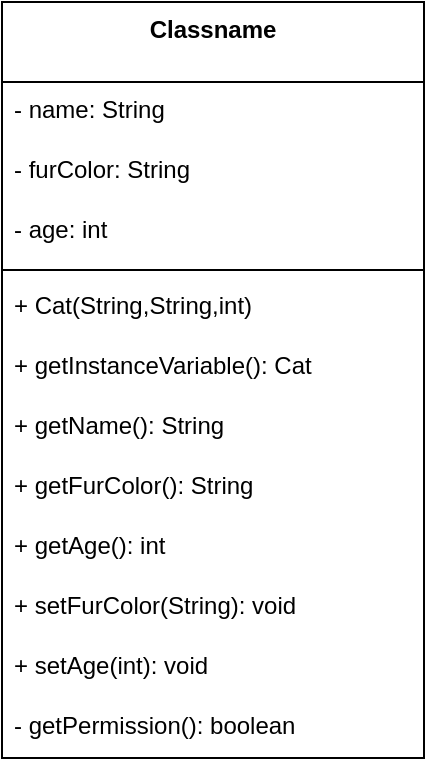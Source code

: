 <mxfile>
    <diagram id="xO46mwVGOgDnRbaEMDxw" name="Cat">
        <mxGraphModel dx="559" dy="537" grid="1" gridSize="10" guides="1" tooltips="1" connect="1" arrows="1" fold="1" page="1" pageScale="1" pageWidth="827" pageHeight="1169" math="0" shadow="0">
            <root>
                <mxCell id="0"/>
                <mxCell id="1" parent="0"/>
                <mxCell id="3" value="Classname" style="swimlane;fontStyle=1;align=center;verticalAlign=top;childLayout=stackLayout;horizontal=1;startSize=40;horizontalStack=0;resizeParent=1;resizeParentMax=0;resizeLast=0;collapsible=1;marginBottom=0;shadow=0;" parent="1" vertex="1">
                    <mxGeometry x="308" y="50" width="211" height="378" as="geometry">
                        <mxRectangle x="308" y="40" width="100" height="40" as="alternateBounds"/>
                    </mxGeometry>
                </mxCell>
                <mxCell id="7" value="- name: String" style="text;strokeColor=none;fillColor=none;align=left;verticalAlign=top;spacingLeft=4;spacingRight=4;overflow=hidden;rotatable=0;points=[[0,0.5],[1,0.5]];portConstraint=eastwest;" vertex="1" parent="3">
                    <mxGeometry y="40" width="211" height="30" as="geometry"/>
                </mxCell>
                <mxCell id="4" value="- furColor: String" style="text;strokeColor=none;fillColor=none;align=left;verticalAlign=top;spacingLeft=4;spacingRight=4;overflow=hidden;rotatable=0;points=[[0,0.5],[1,0.5]];portConstraint=eastwest;" parent="3" vertex="1">
                    <mxGeometry y="70" width="211" height="30" as="geometry"/>
                </mxCell>
                <mxCell id="8" value="- age: int" style="text;strokeColor=none;fillColor=none;align=left;verticalAlign=top;spacingLeft=4;spacingRight=4;overflow=hidden;rotatable=0;points=[[0,0.5],[1,0.5]];portConstraint=eastwest;" vertex="1" parent="3">
                    <mxGeometry y="100" width="211" height="30" as="geometry"/>
                </mxCell>
                <mxCell id="5" value="" style="line;strokeWidth=1;fillColor=none;align=left;verticalAlign=middle;spacingTop=-1;spacingLeft=3;spacingRight=3;rotatable=0;labelPosition=right;points=[];portConstraint=eastwest;strokeColor=inherit;" parent="3" vertex="1">
                    <mxGeometry y="130" width="211" height="8" as="geometry"/>
                </mxCell>
                <mxCell id="6" value="+ Cat(String,String,int)" style="text;strokeColor=none;fillColor=none;align=left;verticalAlign=top;spacingLeft=4;spacingRight=4;overflow=hidden;rotatable=0;points=[[0,0.5],[1,0.5]];portConstraint=eastwest;" parent="3" vertex="1">
                    <mxGeometry y="138" width="211" height="30" as="geometry"/>
                </mxCell>
                <mxCell id="9" value="+ getInstanceVariable(): Cat" style="text;strokeColor=none;fillColor=none;align=left;verticalAlign=top;spacingLeft=4;spacingRight=4;overflow=hidden;rotatable=0;points=[[0,0.5],[1,0.5]];portConstraint=eastwest;" vertex="1" parent="3">
                    <mxGeometry y="168" width="211" height="30" as="geometry"/>
                </mxCell>
                <mxCell id="10" value="+ getName(): String" style="text;strokeColor=none;fillColor=none;align=left;verticalAlign=top;spacingLeft=4;spacingRight=4;overflow=hidden;rotatable=0;points=[[0,0.5],[1,0.5]];portConstraint=eastwest;" vertex="1" parent="3">
                    <mxGeometry y="198" width="211" height="30" as="geometry"/>
                </mxCell>
                <mxCell id="11" value="+ getFurColor(): String" style="text;strokeColor=none;fillColor=none;align=left;verticalAlign=top;spacingLeft=4;spacingRight=4;overflow=hidden;rotatable=0;points=[[0,0.5],[1,0.5]];portConstraint=eastwest;" vertex="1" parent="3">
                    <mxGeometry y="228" width="211" height="30" as="geometry"/>
                </mxCell>
                <mxCell id="12" value="+ getAge(): int" style="text;strokeColor=none;fillColor=none;align=left;verticalAlign=top;spacingLeft=4;spacingRight=4;overflow=hidden;rotatable=0;points=[[0,0.5],[1,0.5]];portConstraint=eastwest;" vertex="1" parent="3">
                    <mxGeometry y="258" width="211" height="30" as="geometry"/>
                </mxCell>
                <mxCell id="14" value="+ setFurColor(String): void" style="text;strokeColor=none;fillColor=none;align=left;verticalAlign=top;spacingLeft=4;spacingRight=4;overflow=hidden;rotatable=0;points=[[0,0.5],[1,0.5]];portConstraint=eastwest;" vertex="1" parent="3">
                    <mxGeometry y="288" width="211" height="30" as="geometry"/>
                </mxCell>
                <mxCell id="15" value="+ setAge(int): void" style="text;strokeColor=none;fillColor=none;align=left;verticalAlign=top;spacingLeft=4;spacingRight=4;overflow=hidden;rotatable=0;points=[[0,0.5],[1,0.5]];portConstraint=eastwest;" vertex="1" parent="3">
                    <mxGeometry y="318" width="211" height="30" as="geometry"/>
                </mxCell>
                <mxCell id="17" value="- getPermission(): boolean" style="text;strokeColor=none;fillColor=none;align=left;verticalAlign=top;spacingLeft=4;spacingRight=4;overflow=hidden;rotatable=0;points=[[0,0.5],[1,0.5]];portConstraint=eastwest;" vertex="1" parent="3">
                    <mxGeometry y="348" width="211" height="30" as="geometry"/>
                </mxCell>
            </root>
        </mxGraphModel>
    </diagram>
    <diagram name="App-Cat" id="NoI-_LTrVk5SYLVCbc_f">
        <mxGraphModel dx="613" dy="537" grid="1" gridSize="10" guides="1" tooltips="1" connect="1" arrows="1" fold="1" page="1" pageScale="1" pageWidth="827" pageHeight="1169" math="0" shadow="0">
            <root>
                <mxCell id="hAxOitDrgHTmb-eqGHvS-0"/>
                <mxCell id="hAxOitDrgHTmb-eqGHvS-1" parent="hAxOitDrgHTmb-eqGHvS-0"/>
                <mxCell id="hAxOitDrgHTmb-eqGHvS-2" value="Classname" style="swimlane;fontStyle=1;align=center;verticalAlign=top;childLayout=stackLayout;horizontal=1;startSize=40;horizontalStack=0;resizeParent=1;resizeParentMax=0;resizeLast=0;collapsible=1;marginBottom=0;shadow=0;rounded=0;" vertex="1" parent="hAxOitDrgHTmb-eqGHvS-1">
                    <mxGeometry x="400" y="40" width="239" height="378" as="geometry">
                        <mxRectangle x="308" y="40" width="100" height="40" as="alternateBounds"/>
                    </mxGeometry>
                </mxCell>
                <mxCell id="hAxOitDrgHTmb-eqGHvS-3" value="- name: String" style="text;strokeColor=none;fillColor=none;align=left;verticalAlign=top;spacingLeft=4;spacingRight=4;overflow=hidden;rotatable=0;points=[[0,0.5],[1,0.5]];portConstraint=eastwest;rounded=0;" vertex="1" parent="hAxOitDrgHTmb-eqGHvS-2">
                    <mxGeometry y="40" width="239" height="30" as="geometry"/>
                </mxCell>
                <mxCell id="hAxOitDrgHTmb-eqGHvS-4" value="- furColor: String" style="text;strokeColor=none;fillColor=none;align=left;verticalAlign=top;spacingLeft=4;spacingRight=4;overflow=hidden;rotatable=0;points=[[0,0.5],[1,0.5]];portConstraint=eastwest;rounded=0;" vertex="1" parent="hAxOitDrgHTmb-eqGHvS-2">
                    <mxGeometry y="70" width="239" height="30" as="geometry"/>
                </mxCell>
                <mxCell id="hAxOitDrgHTmb-eqGHvS-5" value="- age: int" style="text;strokeColor=none;fillColor=none;align=left;verticalAlign=top;spacingLeft=4;spacingRight=4;overflow=hidden;rotatable=0;points=[[0,0.5],[1,0.5]];portConstraint=eastwest;rounded=0;" vertex="1" parent="hAxOitDrgHTmb-eqGHvS-2">
                    <mxGeometry y="100" width="239" height="30" as="geometry"/>
                </mxCell>
                <mxCell id="hAxOitDrgHTmb-eqGHvS-6" value="" style="line;strokeWidth=1;fillColor=none;align=left;verticalAlign=middle;spacingTop=-1;spacingLeft=3;spacingRight=3;rotatable=0;labelPosition=right;points=[];portConstraint=eastwest;strokeColor=inherit;rounded=0;" vertex="1" parent="hAxOitDrgHTmb-eqGHvS-2">
                    <mxGeometry y="130" width="239" height="8" as="geometry"/>
                </mxCell>
                <mxCell id="hAxOitDrgHTmb-eqGHvS-7" value="+ Cat(String,String,int)" style="text;strokeColor=none;fillColor=none;align=left;verticalAlign=top;spacingLeft=4;spacingRight=4;overflow=hidden;rotatable=0;points=[[0,0.5],[1,0.5]];portConstraint=eastwest;rounded=0;" vertex="1" parent="hAxOitDrgHTmb-eqGHvS-2">
                    <mxGeometry y="138" width="239" height="30" as="geometry"/>
                </mxCell>
                <mxCell id="hAxOitDrgHTmb-eqGHvS-8" value="+ getInstanceVariable(): Cat" style="text;strokeColor=none;fillColor=none;align=left;verticalAlign=top;spacingLeft=4;spacingRight=4;overflow=hidden;rotatable=0;points=[[0,0.5],[1,0.5]];portConstraint=eastwest;rounded=0;" vertex="1" parent="hAxOitDrgHTmb-eqGHvS-2">
                    <mxGeometry y="168" width="239" height="30" as="geometry"/>
                </mxCell>
                <mxCell id="hAxOitDrgHTmb-eqGHvS-9" value="+ getName(): String" style="text;strokeColor=none;fillColor=none;align=left;verticalAlign=top;spacingLeft=4;spacingRight=4;overflow=hidden;rotatable=0;points=[[0,0.5],[1,0.5]];portConstraint=eastwest;rounded=0;" vertex="1" parent="hAxOitDrgHTmb-eqGHvS-2">
                    <mxGeometry y="198" width="239" height="30" as="geometry"/>
                </mxCell>
                <mxCell id="hAxOitDrgHTmb-eqGHvS-10" value="+ getFurColor(): String" style="text;strokeColor=none;fillColor=none;align=left;verticalAlign=top;spacingLeft=4;spacingRight=4;overflow=hidden;rotatable=0;points=[[0,0.5],[1,0.5]];portConstraint=eastwest;rounded=0;" vertex="1" parent="hAxOitDrgHTmb-eqGHvS-2">
                    <mxGeometry y="228" width="239" height="30" as="geometry"/>
                </mxCell>
                <mxCell id="hAxOitDrgHTmb-eqGHvS-11" value="+ getAge(): int" style="text;strokeColor=none;fillColor=none;align=left;verticalAlign=top;spacingLeft=4;spacingRight=4;overflow=hidden;rotatable=0;points=[[0,0.5],[1,0.5]];portConstraint=eastwest;rounded=0;" vertex="1" parent="hAxOitDrgHTmb-eqGHvS-2">
                    <mxGeometry y="258" width="239" height="30" as="geometry"/>
                </mxCell>
                <mxCell id="hAxOitDrgHTmb-eqGHvS-12" value="+ setFurColor(String): void" style="text;strokeColor=none;fillColor=none;align=left;verticalAlign=top;spacingLeft=4;spacingRight=4;overflow=hidden;rotatable=0;points=[[0,0.5],[1,0.5]];portConstraint=eastwest;rounded=0;" vertex="1" parent="hAxOitDrgHTmb-eqGHvS-2">
                    <mxGeometry y="288" width="239" height="30" as="geometry"/>
                </mxCell>
                <mxCell id="hAxOitDrgHTmb-eqGHvS-13" value="+ setAge(int): void" style="text;strokeColor=none;fillColor=none;align=left;verticalAlign=top;spacingLeft=4;spacingRight=4;overflow=hidden;rotatable=0;points=[[0,0.5],[1,0.5]];portConstraint=eastwest;rounded=0;" vertex="1" parent="hAxOitDrgHTmb-eqGHvS-2">
                    <mxGeometry y="318" width="239" height="30" as="geometry"/>
                </mxCell>
                <mxCell id="hAxOitDrgHTmb-eqGHvS-14" value="- getPermission(): boolean" style="text;strokeColor=none;fillColor=none;align=left;verticalAlign=top;spacingLeft=4;spacingRight=4;overflow=hidden;rotatable=0;points=[[0,0.5],[1,0.5]];portConstraint=eastwest;rounded=0;" vertex="1" parent="hAxOitDrgHTmb-eqGHvS-2">
                    <mxGeometry y="348" width="239" height="30" as="geometry"/>
                </mxCell>
                <mxCell id="-nxfdUm-NcLx8B7e0rce-0" value="App" style="swimlane;fontStyle=1;align=center;verticalAlign=top;childLayout=stackLayout;horizontal=1;startSize=26;horizontalStack=0;resizeParent=1;resizeParentMax=0;resizeLast=0;collapsible=1;marginBottom=0;rounded=0;" vertex="1" parent="hAxOitDrgHTmb-eqGHvS-1">
                    <mxGeometry x="160" y="40" width="160" height="86" as="geometry"/>
                </mxCell>
                <mxCell id="-nxfdUm-NcLx8B7e0rce-2" value="" style="line;strokeWidth=1;fillColor=none;align=left;verticalAlign=middle;spacingTop=-1;spacingLeft=3;spacingRight=3;rotatable=0;labelPosition=right;points=[];portConstraint=eastwest;strokeColor=inherit;rounded=0;" vertex="1" parent="-nxfdUm-NcLx8B7e0rce-0">
                    <mxGeometry y="26" width="160" height="8" as="geometry"/>
                </mxCell>
                <mxCell id="-nxfdUm-NcLx8B7e0rce-3" value="+ main(String):  void" style="text;strokeColor=none;fillColor=none;align=left;verticalAlign=top;spacingLeft=4;spacingRight=4;overflow=hidden;rotatable=0;points=[[0,0.5],[1,0.5]];portConstraint=eastwest;fontStyle=4;rounded=0;" vertex="1" parent="-nxfdUm-NcLx8B7e0rce-0">
                    <mxGeometry y="34" width="160" height="26" as="geometry"/>
                </mxCell>
                <mxCell id="-nxfdUm-NcLx8B7e0rce-4" value="+ output(String): void" style="text;strokeColor=none;fillColor=none;align=left;verticalAlign=top;spacingLeft=4;spacingRight=4;overflow=hidden;rotatable=0;points=[[0,0.5],[1,0.5]];portConstraint=eastwest;fontStyle=4;rounded=0;" vertex="1" parent="-nxfdUm-NcLx8B7e0rce-0">
                    <mxGeometry y="60" width="160" height="26" as="geometry"/>
                </mxCell>
                <mxCell id="-nxfdUm-NcLx8B7e0rce-7" value="" style="endArrow=open;endFill=1;endSize=12;html=1;" edge="1" parent="hAxOitDrgHTmb-eqGHvS-1">
                    <mxGeometry width="160" relative="1" as="geometry">
                        <mxPoint x="320" y="80" as="sourcePoint"/>
                        <mxPoint x="400" y="80" as="targetPoint"/>
                    </mxGeometry>
                </mxCell>
            </root>
        </mxGraphModel>
    </diagram>
</mxfile>